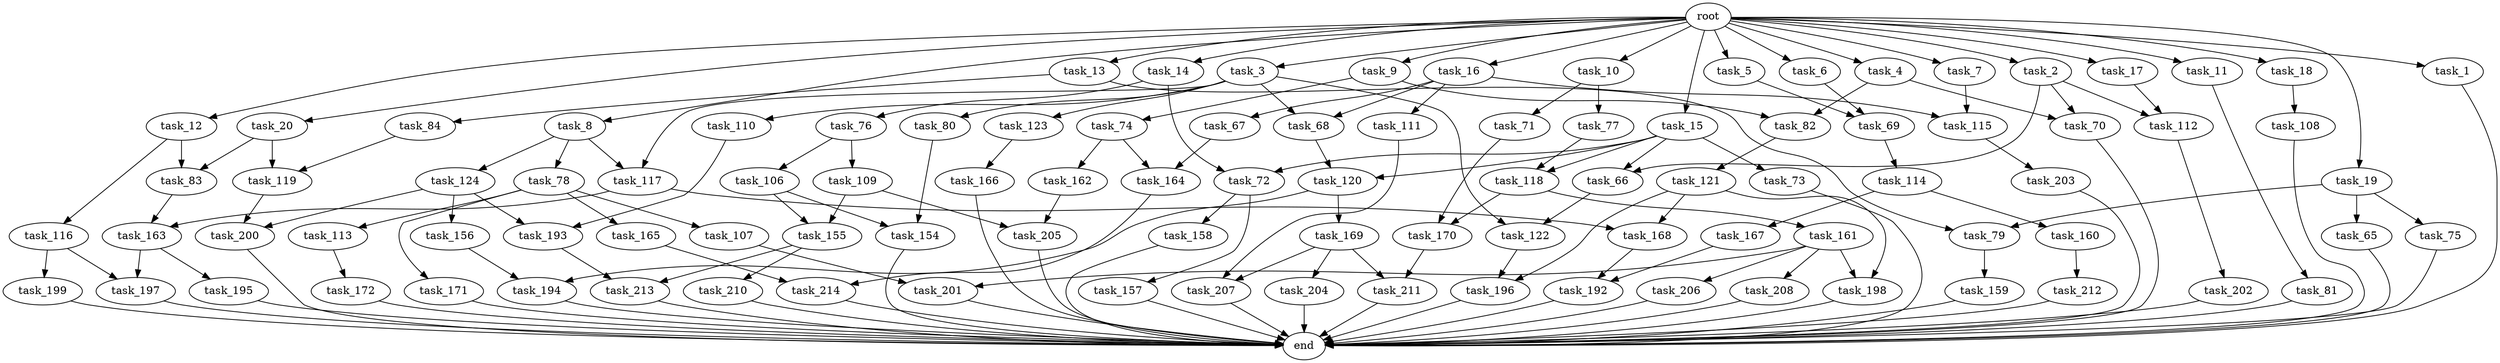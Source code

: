 digraph G {
  task_11 [size="2.048000"];
  task_171 [size="68719476.736000"];
  task_195 [size="1099511627.776000"];
  task_17 [size="2.048000"];
  task_118 [size="1168231104.512000"];
  task_69 [size="996432412.672000"];
  task_155 [size="1992864825.344000"];
  task_113 [size="68719476.736000"];
  task_199 [size="274877906.944000"];
  task_73 [size="68719476.736000"];
  task_200 [size="1666447310.848000"];
  task_197 [size="1374389534.720000"];
  task_67 [size="154618822.656000"];
  task_109 [size="274877906.944000"];
  task_7 [size="2.048000"];
  task_79 [size="549755813.888000"];
  task_214 [size="2233382993.920000"];
  task_157 [size="618475290.624000"];
  task_205 [size="1992864825.344000"];
  task_115 [size="773094113.280000"];
  task_172 [size="1099511627.776000"];
  end [size="0.000000"];
  task_206 [size="841813590.016000"];
  task_192 [size="343597383.680000"];
  task_203 [size="1391569403.904000"];
  task_119 [size="584115552.256000"];
  task_107 [size="68719476.736000"];
  task_81 [size="154618822.656000"];
  task_196 [size="3109556322.304000"];
  task_112 [size="1666447310.848000"];
  task_121 [size="1717986918.400000"];
  task_83 [size="1529008357.376000"];
  task_198 [size="2559800508.416000"];
  task_80 [size="1391569403.904000"];
  task_202 [size="154618822.656000"];
  task_20 [size="2.048000"];
  task_14 [size="2.048000"];
  task_207 [size="1271310319.616000"];
  task_108 [size="1099511627.776000"];
  task_158 [size="618475290.624000"];
  task_120 [size="137438953.472000"];
  task_9 [size="2.048000"];
  task_111 [size="154618822.656000"];
  task_164 [size="1460288880.640000"];
  task_75 [size="274877906.944000"];
  root [size="0.000000"];
  task_70 [size="343597383.680000"];
  task_212 [size="429496729.600000"];
  task_161 [size="154618822.656000"];
  task_165 [size="68719476.736000"];
  task_4 [size="2.048000"];
  task_84 [size="274877906.944000"];
  task_65 [size="274877906.944000"];
  task_78 [size="429496729.600000"];
  task_19 [size="2.048000"];
  task_13 [size="2.048000"];
  task_194 [size="1546188226.560000"];
  task_66 [size="343597383.680000"];
  task_210 [size="841813590.016000"];
  task_159 [size="1391569403.904000"];
  task_169 [size="154618822.656000"];
  task_204 [size="429496729.600000"];
  task_170 [size="223338299.392000"];
  task_154 [size="1992864825.344000"];
  task_124 [size="429496729.600000"];
  task_6 [size="2.048000"];
  task_122 [size="2233382993.920000"];
  task_116 [size="1099511627.776000"];
  task_16 [size="2.048000"];
  task_201 [size="2233382993.920000"];
  task_106 [size="274877906.944000"];
  task_3 [size="2.048000"];
  task_117 [size="1821066133.504000"];
  task_213 [size="996432412.672000"];
  task_15 [size="2.048000"];
  task_166 [size="618475290.624000"];
  task_10 [size="2.048000"];
  task_110 [size="1391569403.904000"];
  task_193 [size="2010044694.528000"];
  task_74 [size="618475290.624000"];
  task_160 [size="1391569403.904000"];
  task_1 [size="2.048000"];
  task_208 [size="841813590.016000"];
  task_5 [size="2.048000"];
  task_156 [size="1391569403.904000"];
  task_68 [size="1546188226.560000"];
  task_168 [size="2147483648.000000"];
  task_2 [size="2.048000"];
  task_72 [size="343597383.680000"];
  task_71 [size="1391569403.904000"];
  task_114 [size="274877906.944000"];
  task_12 [size="2.048000"];
  task_8 [size="2.048000"];
  task_167 [size="1391569403.904000"];
  task_163 [size="1271310319.616000"];
  task_123 [size="1391569403.904000"];
  task_18 [size="2.048000"];
  task_82 [size="687194767.360000"];
  task_211 [size="1271310319.616000"];
  task_162 [size="68719476.736000"];
  task_77 [size="1391569403.904000"];
  task_76 [size="274877906.944000"];

  task_11 -> task_81 [size="75497472.000000"];
  task_171 -> end [size="1.000000"];
  task_195 -> end [size="1.000000"];
  task_17 -> task_112 [size="679477248.000000"];
  task_118 -> task_161 [size="75497472.000000"];
  task_118 -> task_170 [size="75497472.000000"];
  task_69 -> task_114 [size="134217728.000000"];
  task_155 -> task_210 [size="411041792.000000"];
  task_155 -> task_213 [size="411041792.000000"];
  task_113 -> task_172 [size="536870912.000000"];
  task_199 -> end [size="1.000000"];
  task_73 -> end [size="1.000000"];
  task_200 -> end [size="1.000000"];
  task_197 -> end [size="1.000000"];
  task_67 -> task_164 [size="679477248.000000"];
  task_109 -> task_155 [size="838860800.000000"];
  task_109 -> task_205 [size="838860800.000000"];
  task_7 -> task_115 [size="301989888.000000"];
  task_79 -> task_159 [size="679477248.000000"];
  task_214 -> end [size="1.000000"];
  task_157 -> end [size="1.000000"];
  task_205 -> end [size="1.000000"];
  task_115 -> task_203 [size="679477248.000000"];
  task_172 -> end [size="1.000000"];
  task_206 -> end [size="1.000000"];
  task_192 -> end [size="1.000000"];
  task_203 -> end [size="1.000000"];
  task_119 -> task_200 [size="134217728.000000"];
  task_107 -> task_201 [size="679477248.000000"];
  task_81 -> end [size="1.000000"];
  task_196 -> end [size="1.000000"];
  task_112 -> task_202 [size="75497472.000000"];
  task_121 -> task_198 [size="838860800.000000"];
  task_121 -> task_168 [size="838860800.000000"];
  task_121 -> task_196 [size="838860800.000000"];
  task_83 -> task_163 [size="411041792.000000"];
  task_198 -> end [size="1.000000"];
  task_80 -> task_154 [size="838860800.000000"];
  task_202 -> end [size="1.000000"];
  task_20 -> task_119 [size="209715200.000000"];
  task_20 -> task_83 [size="209715200.000000"];
  task_14 -> task_72 [size="134217728.000000"];
  task_14 -> task_76 [size="134217728.000000"];
  task_207 -> end [size="1.000000"];
  task_108 -> end [size="1.000000"];
  task_158 -> end [size="1.000000"];
  task_120 -> task_169 [size="75497472.000000"];
  task_120 -> task_194 [size="75497472.000000"];
  task_9 -> task_82 [size="301989888.000000"];
  task_9 -> task_74 [size="301989888.000000"];
  task_111 -> task_207 [size="411041792.000000"];
  task_164 -> task_214 [size="411041792.000000"];
  task_75 -> end [size="1.000000"];
  root -> task_15 [size="1.000000"];
  root -> task_16 [size="1.000000"];
  root -> task_5 [size="1.000000"];
  root -> task_11 [size="1.000000"];
  root -> task_3 [size="1.000000"];
  root -> task_20 [size="1.000000"];
  root -> task_12 [size="1.000000"];
  root -> task_8 [size="1.000000"];
  root -> task_6 [size="1.000000"];
  root -> task_17 [size="1.000000"];
  root -> task_7 [size="1.000000"];
  root -> task_10 [size="1.000000"];
  root -> task_1 [size="1.000000"];
  root -> task_4 [size="1.000000"];
  root -> task_2 [size="1.000000"];
  root -> task_19 [size="1.000000"];
  root -> task_13 [size="1.000000"];
  root -> task_14 [size="1.000000"];
  root -> task_9 [size="1.000000"];
  root -> task_18 [size="1.000000"];
  task_70 -> end [size="1.000000"];
  task_212 -> end [size="1.000000"];
  task_161 -> task_201 [size="411041792.000000"];
  task_161 -> task_198 [size="411041792.000000"];
  task_161 -> task_206 [size="411041792.000000"];
  task_161 -> task_208 [size="411041792.000000"];
  task_165 -> task_214 [size="679477248.000000"];
  task_4 -> task_82 [size="33554432.000000"];
  task_4 -> task_70 [size="33554432.000000"];
  task_84 -> task_119 [size="75497472.000000"];
  task_65 -> end [size="1.000000"];
  task_78 -> task_113 [size="33554432.000000"];
  task_78 -> task_107 [size="33554432.000000"];
  task_78 -> task_165 [size="33554432.000000"];
  task_78 -> task_171 [size="33554432.000000"];
  task_19 -> task_65 [size="134217728.000000"];
  task_19 -> task_75 [size="134217728.000000"];
  task_19 -> task_79 [size="134217728.000000"];
  task_13 -> task_84 [size="134217728.000000"];
  task_13 -> task_79 [size="134217728.000000"];
  task_194 -> end [size="1.000000"];
  task_66 -> task_122 [size="411041792.000000"];
  task_210 -> end [size="1.000000"];
  task_159 -> end [size="1.000000"];
  task_169 -> task_207 [size="209715200.000000"];
  task_169 -> task_204 [size="209715200.000000"];
  task_169 -> task_211 [size="209715200.000000"];
  task_204 -> end [size="1.000000"];
  task_170 -> task_211 [size="411041792.000000"];
  task_154 -> end [size="1.000000"];
  task_124 -> task_200 [size="679477248.000000"];
  task_124 -> task_156 [size="679477248.000000"];
  task_124 -> task_193 [size="679477248.000000"];
  task_6 -> task_69 [size="75497472.000000"];
  task_122 -> task_196 [size="679477248.000000"];
  task_116 -> task_197 [size="134217728.000000"];
  task_116 -> task_199 [size="134217728.000000"];
  task_16 -> task_68 [size="75497472.000000"];
  task_16 -> task_67 [size="75497472.000000"];
  task_16 -> task_111 [size="75497472.000000"];
  task_16 -> task_115 [size="75497472.000000"];
  task_201 -> end [size="1.000000"];
  task_106 -> task_155 [size="134217728.000000"];
  task_106 -> task_154 [size="134217728.000000"];
  task_3 -> task_68 [size="679477248.000000"];
  task_3 -> task_123 [size="679477248.000000"];
  task_3 -> task_122 [size="679477248.000000"];
  task_3 -> task_80 [size="679477248.000000"];
  task_3 -> task_110 [size="679477248.000000"];
  task_3 -> task_117 [size="679477248.000000"];
  task_117 -> task_168 [size="209715200.000000"];
  task_117 -> task_163 [size="209715200.000000"];
  task_213 -> end [size="1.000000"];
  task_15 -> task_66 [size="33554432.000000"];
  task_15 -> task_120 [size="33554432.000000"];
  task_15 -> task_73 [size="33554432.000000"];
  task_15 -> task_72 [size="33554432.000000"];
  task_15 -> task_118 [size="33554432.000000"];
  task_166 -> end [size="1.000000"];
  task_10 -> task_77 [size="679477248.000000"];
  task_10 -> task_71 [size="679477248.000000"];
  task_110 -> task_193 [size="301989888.000000"];
  task_193 -> task_213 [size="75497472.000000"];
  task_74 -> task_164 [size="33554432.000000"];
  task_74 -> task_162 [size="33554432.000000"];
  task_160 -> task_212 [size="209715200.000000"];
  task_1 -> end [size="1.000000"];
  task_208 -> end [size="1.000000"];
  task_5 -> task_69 [size="411041792.000000"];
  task_156 -> task_194 [size="679477248.000000"];
  task_68 -> task_120 [size="33554432.000000"];
  task_168 -> task_192 [size="33554432.000000"];
  task_2 -> task_66 [size="134217728.000000"];
  task_2 -> task_70 [size="134217728.000000"];
  task_2 -> task_112 [size="134217728.000000"];
  task_72 -> task_157 [size="301989888.000000"];
  task_72 -> task_158 [size="301989888.000000"];
  task_71 -> task_170 [size="33554432.000000"];
  task_114 -> task_160 [size="679477248.000000"];
  task_114 -> task_167 [size="679477248.000000"];
  task_12 -> task_116 [size="536870912.000000"];
  task_12 -> task_83 [size="536870912.000000"];
  task_8 -> task_78 [size="209715200.000000"];
  task_8 -> task_117 [size="209715200.000000"];
  task_8 -> task_124 [size="209715200.000000"];
  task_167 -> task_192 [size="134217728.000000"];
  task_163 -> task_197 [size="536870912.000000"];
  task_163 -> task_195 [size="536870912.000000"];
  task_123 -> task_166 [size="301989888.000000"];
  task_18 -> task_108 [size="536870912.000000"];
  task_82 -> task_121 [size="838860800.000000"];
  task_211 -> end [size="1.000000"];
  task_162 -> task_205 [size="134217728.000000"];
  task_77 -> task_118 [size="536870912.000000"];
  task_76 -> task_109 [size="134217728.000000"];
  task_76 -> task_106 [size="134217728.000000"];
}
